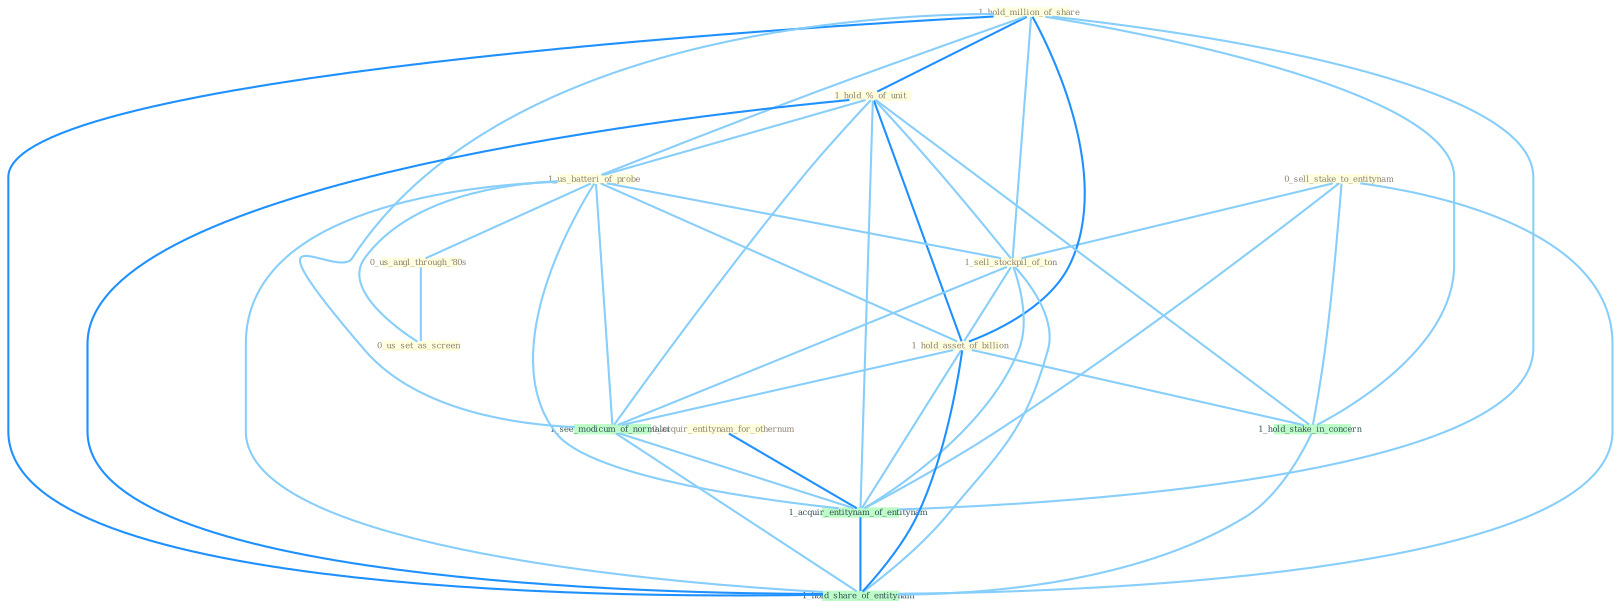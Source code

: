 Graph G{ 
    node
    [shape=polygon,style=filled,width=.5,height=.06,color="#BDFCC9",fixedsize=true,fontsize=4,
    fontcolor="#2f4f4f"];
    {node
    [color="#ffffe0", fontcolor="#8b7d6b"] "0_sell_stake_to_entitynam " "1_hold_million_of_share " "1_hold_%_of_unit " "0_acquir_entitynam_for_othernum " "1_us_batteri_of_probe " "0_us_angl_through_'80s " "1_sell_stockpil_of_ton " "0_us_set_as_screen " "1_hold_asset_of_billion "}
{node [color="#fff0f5", fontcolor="#b22222"]}
edge [color="#B0E2FF"];

	"0_sell_stake_to_entitynam " -- "1_sell_stockpil_of_ton " [w="1", color="#87cefa" ];
	"0_sell_stake_to_entitynam " -- "1_hold_stake_in_concern " [w="1", color="#87cefa" ];
	"0_sell_stake_to_entitynam " -- "1_acquir_entitynam_of_entitynam " [w="1", color="#87cefa" ];
	"0_sell_stake_to_entitynam " -- "1_hold_share_of_entitynam " [w="1", color="#87cefa" ];
	"1_hold_million_of_share " -- "1_hold_%_of_unit " [w="2", color="#1e90ff" , len=0.8];
	"1_hold_million_of_share " -- "1_us_batteri_of_probe " [w="1", color="#87cefa" ];
	"1_hold_million_of_share " -- "1_sell_stockpil_of_ton " [w="1", color="#87cefa" ];
	"1_hold_million_of_share " -- "1_hold_asset_of_billion " [w="2", color="#1e90ff" , len=0.8];
	"1_hold_million_of_share " -- "1_hold_stake_in_concern " [w="1", color="#87cefa" ];
	"1_hold_million_of_share " -- "1_see_modicum_of_normalci " [w="1", color="#87cefa" ];
	"1_hold_million_of_share " -- "1_acquir_entitynam_of_entitynam " [w="1", color="#87cefa" ];
	"1_hold_million_of_share " -- "1_hold_share_of_entitynam " [w="2", color="#1e90ff" , len=0.8];
	"1_hold_%_of_unit " -- "1_us_batteri_of_probe " [w="1", color="#87cefa" ];
	"1_hold_%_of_unit " -- "1_sell_stockpil_of_ton " [w="1", color="#87cefa" ];
	"1_hold_%_of_unit " -- "1_hold_asset_of_billion " [w="2", color="#1e90ff" , len=0.8];
	"1_hold_%_of_unit " -- "1_hold_stake_in_concern " [w="1", color="#87cefa" ];
	"1_hold_%_of_unit " -- "1_see_modicum_of_normalci " [w="1", color="#87cefa" ];
	"1_hold_%_of_unit " -- "1_acquir_entitynam_of_entitynam " [w="1", color="#87cefa" ];
	"1_hold_%_of_unit " -- "1_hold_share_of_entitynam " [w="2", color="#1e90ff" , len=0.8];
	"0_acquir_entitynam_for_othernum " -- "1_acquir_entitynam_of_entitynam " [w="2", color="#1e90ff" , len=0.8];
	"1_us_batteri_of_probe " -- "0_us_angl_through_'80s " [w="1", color="#87cefa" ];
	"1_us_batteri_of_probe " -- "1_sell_stockpil_of_ton " [w="1", color="#87cefa" ];
	"1_us_batteri_of_probe " -- "0_us_set_as_screen " [w="1", color="#87cefa" ];
	"1_us_batteri_of_probe " -- "1_hold_asset_of_billion " [w="1", color="#87cefa" ];
	"1_us_batteri_of_probe " -- "1_see_modicum_of_normalci " [w="1", color="#87cefa" ];
	"1_us_batteri_of_probe " -- "1_acquir_entitynam_of_entitynam " [w="1", color="#87cefa" ];
	"1_us_batteri_of_probe " -- "1_hold_share_of_entitynam " [w="1", color="#87cefa" ];
	"0_us_angl_through_'80s " -- "0_us_set_as_screen " [w="1", color="#87cefa" ];
	"1_sell_stockpil_of_ton " -- "1_hold_asset_of_billion " [w="1", color="#87cefa" ];
	"1_sell_stockpil_of_ton " -- "1_see_modicum_of_normalci " [w="1", color="#87cefa" ];
	"1_sell_stockpil_of_ton " -- "1_acquir_entitynam_of_entitynam " [w="1", color="#87cefa" ];
	"1_sell_stockpil_of_ton " -- "1_hold_share_of_entitynam " [w="1", color="#87cefa" ];
	"1_hold_asset_of_billion " -- "1_hold_stake_in_concern " [w="1", color="#87cefa" ];
	"1_hold_asset_of_billion " -- "1_see_modicum_of_normalci " [w="1", color="#87cefa" ];
	"1_hold_asset_of_billion " -- "1_acquir_entitynam_of_entitynam " [w="1", color="#87cefa" ];
	"1_hold_asset_of_billion " -- "1_hold_share_of_entitynam " [w="2", color="#1e90ff" , len=0.8];
	"1_hold_stake_in_concern " -- "1_hold_share_of_entitynam " [w="1", color="#87cefa" ];
	"1_see_modicum_of_normalci " -- "1_acquir_entitynam_of_entitynam " [w="1", color="#87cefa" ];
	"1_see_modicum_of_normalci " -- "1_hold_share_of_entitynam " [w="1", color="#87cefa" ];
	"1_acquir_entitynam_of_entitynam " -- "1_hold_share_of_entitynam " [w="2", color="#1e90ff" , len=0.8];
}